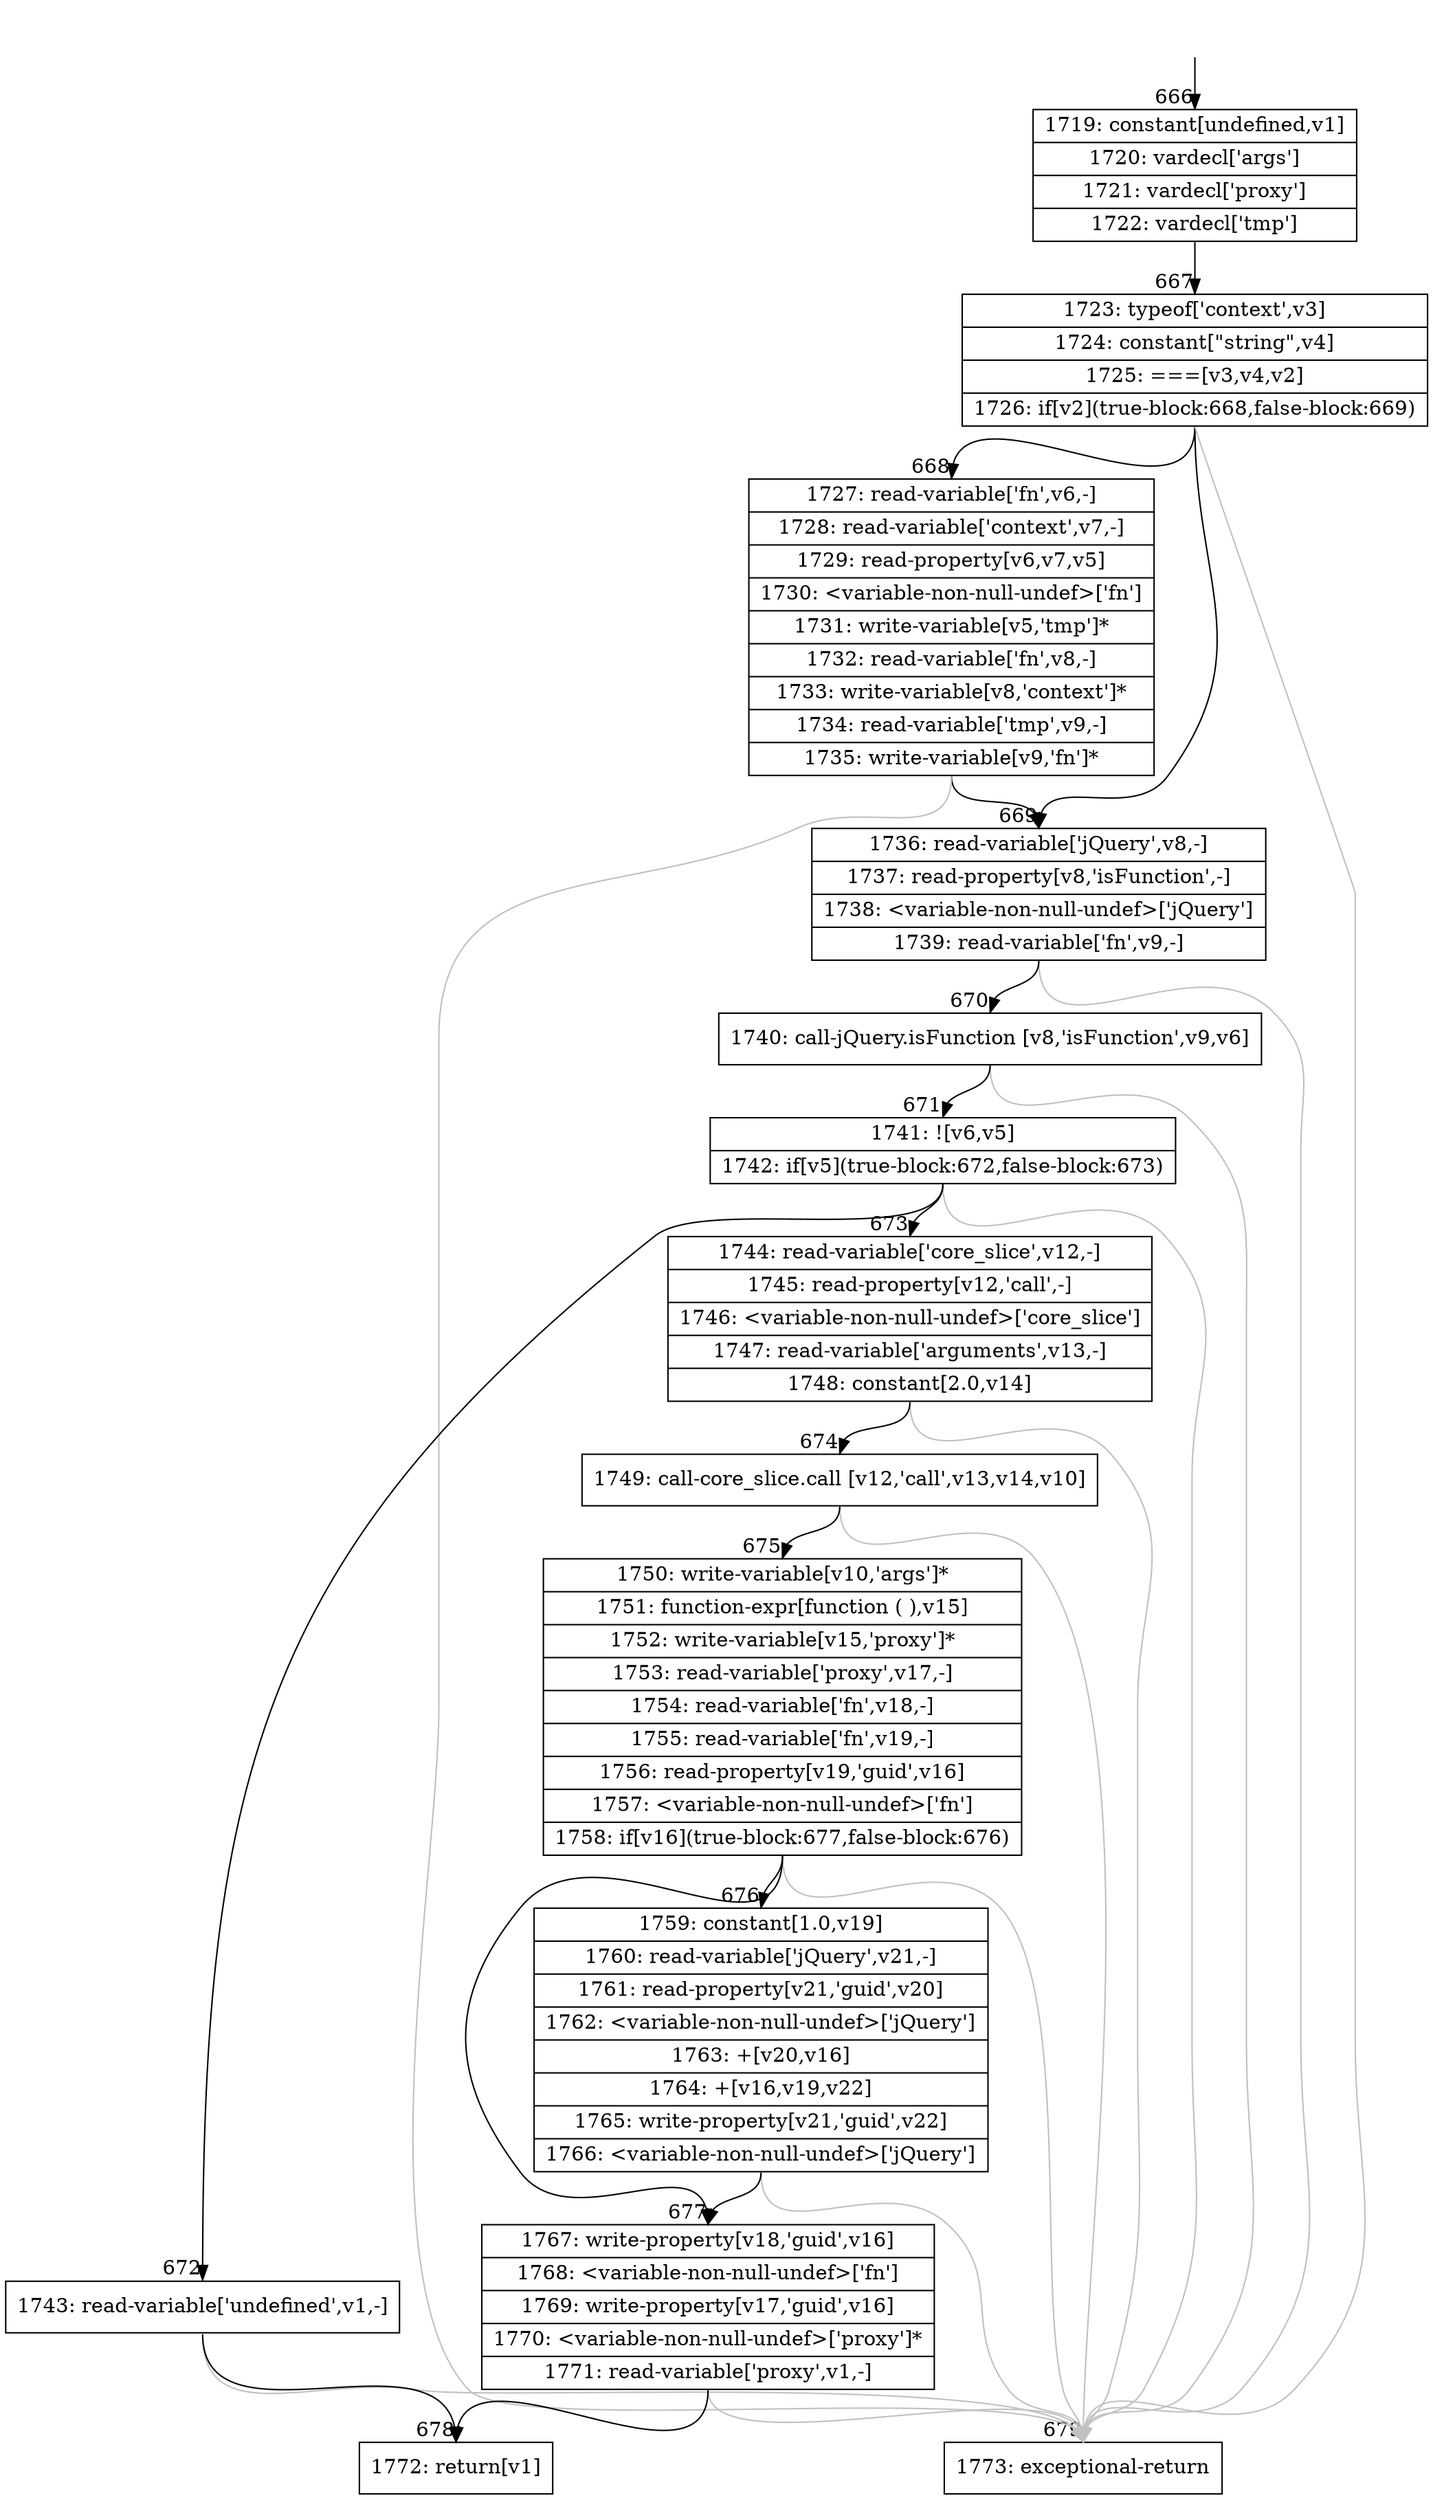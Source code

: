 digraph {
rankdir="TD"
BB_entry48[shape=none,label=""];
BB_entry48 -> BB666 [tailport=s, headport=n, headlabel="    666"]
BB666 [shape=record label="{1719: constant[undefined,v1]|1720: vardecl['args']|1721: vardecl['proxy']|1722: vardecl['tmp']}" ] 
BB666 -> BB667 [tailport=s, headport=n, headlabel="      667"]
BB667 [shape=record label="{1723: typeof['context',v3]|1724: constant[\"string\",v4]|1725: ===[v3,v4,v2]|1726: if[v2](true-block:668,false-block:669)}" ] 
BB667 -> BB668 [tailport=s, headport=n, headlabel="      668"]
BB667 -> BB669 [tailport=s, headport=n, headlabel="      669"]
BB667 -> BB679 [tailport=s, headport=n, color=gray, headlabel="      679"]
BB668 [shape=record label="{1727: read-variable['fn',v6,-]|1728: read-variable['context',v7,-]|1729: read-property[v6,v7,v5]|1730: \<variable-non-null-undef\>['fn']|1731: write-variable[v5,'tmp']*|1732: read-variable['fn',v8,-]|1733: write-variable[v8,'context']*|1734: read-variable['tmp',v9,-]|1735: write-variable[v9,'fn']*}" ] 
BB668 -> BB669 [tailport=s, headport=n]
BB668 -> BB679 [tailport=s, headport=n, color=gray]
BB669 [shape=record label="{1736: read-variable['jQuery',v8,-]|1737: read-property[v8,'isFunction',-]|1738: \<variable-non-null-undef\>['jQuery']|1739: read-variable['fn',v9,-]}" ] 
BB669 -> BB670 [tailport=s, headport=n, headlabel="      670"]
BB669 -> BB679 [tailport=s, headport=n, color=gray]
BB670 [shape=record label="{1740: call-jQuery.isFunction [v8,'isFunction',v9,v6]}" ] 
BB670 -> BB671 [tailport=s, headport=n, headlabel="      671"]
BB670 -> BB679 [tailport=s, headport=n, color=gray]
BB671 [shape=record label="{1741: ![v6,v5]|1742: if[v5](true-block:672,false-block:673)}" ] 
BB671 -> BB672 [tailport=s, headport=n, headlabel="      672"]
BB671 -> BB673 [tailport=s, headport=n, headlabel="      673"]
BB671 -> BB679 [tailport=s, headport=n, color=gray]
BB672 [shape=record label="{1743: read-variable['undefined',v1,-]}" ] 
BB672 -> BB678 [tailport=s, headport=n, headlabel="      678"]
BB672 -> BB679 [tailport=s, headport=n, color=gray]
BB673 [shape=record label="{1744: read-variable['core_slice',v12,-]|1745: read-property[v12,'call',-]|1746: \<variable-non-null-undef\>['core_slice']|1747: read-variable['arguments',v13,-]|1748: constant[2.0,v14]}" ] 
BB673 -> BB674 [tailport=s, headport=n, headlabel="      674"]
BB673 -> BB679 [tailport=s, headport=n, color=gray]
BB674 [shape=record label="{1749: call-core_slice.call [v12,'call',v13,v14,v10]}" ] 
BB674 -> BB675 [tailport=s, headport=n, headlabel="      675"]
BB674 -> BB679 [tailport=s, headport=n, color=gray]
BB675 [shape=record label="{1750: write-variable[v10,'args']*|1751: function-expr[function ( ),v15]|1752: write-variable[v15,'proxy']*|1753: read-variable['proxy',v17,-]|1754: read-variable['fn',v18,-]|1755: read-variable['fn',v19,-]|1756: read-property[v19,'guid',v16]|1757: \<variable-non-null-undef\>['fn']|1758: if[v16](true-block:677,false-block:676)}" ] 
BB675 -> BB677 [tailport=s, headport=n, headlabel="      677"]
BB675 -> BB676 [tailport=s, headport=n, headlabel="      676"]
BB675 -> BB679 [tailport=s, headport=n, color=gray]
BB676 [shape=record label="{1759: constant[1.0,v19]|1760: read-variable['jQuery',v21,-]|1761: read-property[v21,'guid',v20]|1762: \<variable-non-null-undef\>['jQuery']|1763: +[v20,v16]|1764: +[v16,v19,v22]|1765: write-property[v21,'guid',v22]|1766: \<variable-non-null-undef\>['jQuery']}" ] 
BB676 -> BB677 [tailport=s, headport=n]
BB676 -> BB679 [tailport=s, headport=n, color=gray]
BB677 [shape=record label="{1767: write-property[v18,'guid',v16]|1768: \<variable-non-null-undef\>['fn']|1769: write-property[v17,'guid',v16]|1770: \<variable-non-null-undef\>['proxy']*|1771: read-variable['proxy',v1,-]}" ] 
BB677 -> BB678 [tailport=s, headport=n]
BB677 -> BB679 [tailport=s, headport=n, color=gray]
BB678 [shape=record label="{1772: return[v1]}" ] 
BB679 [shape=record label="{1773: exceptional-return}" ] 
}
